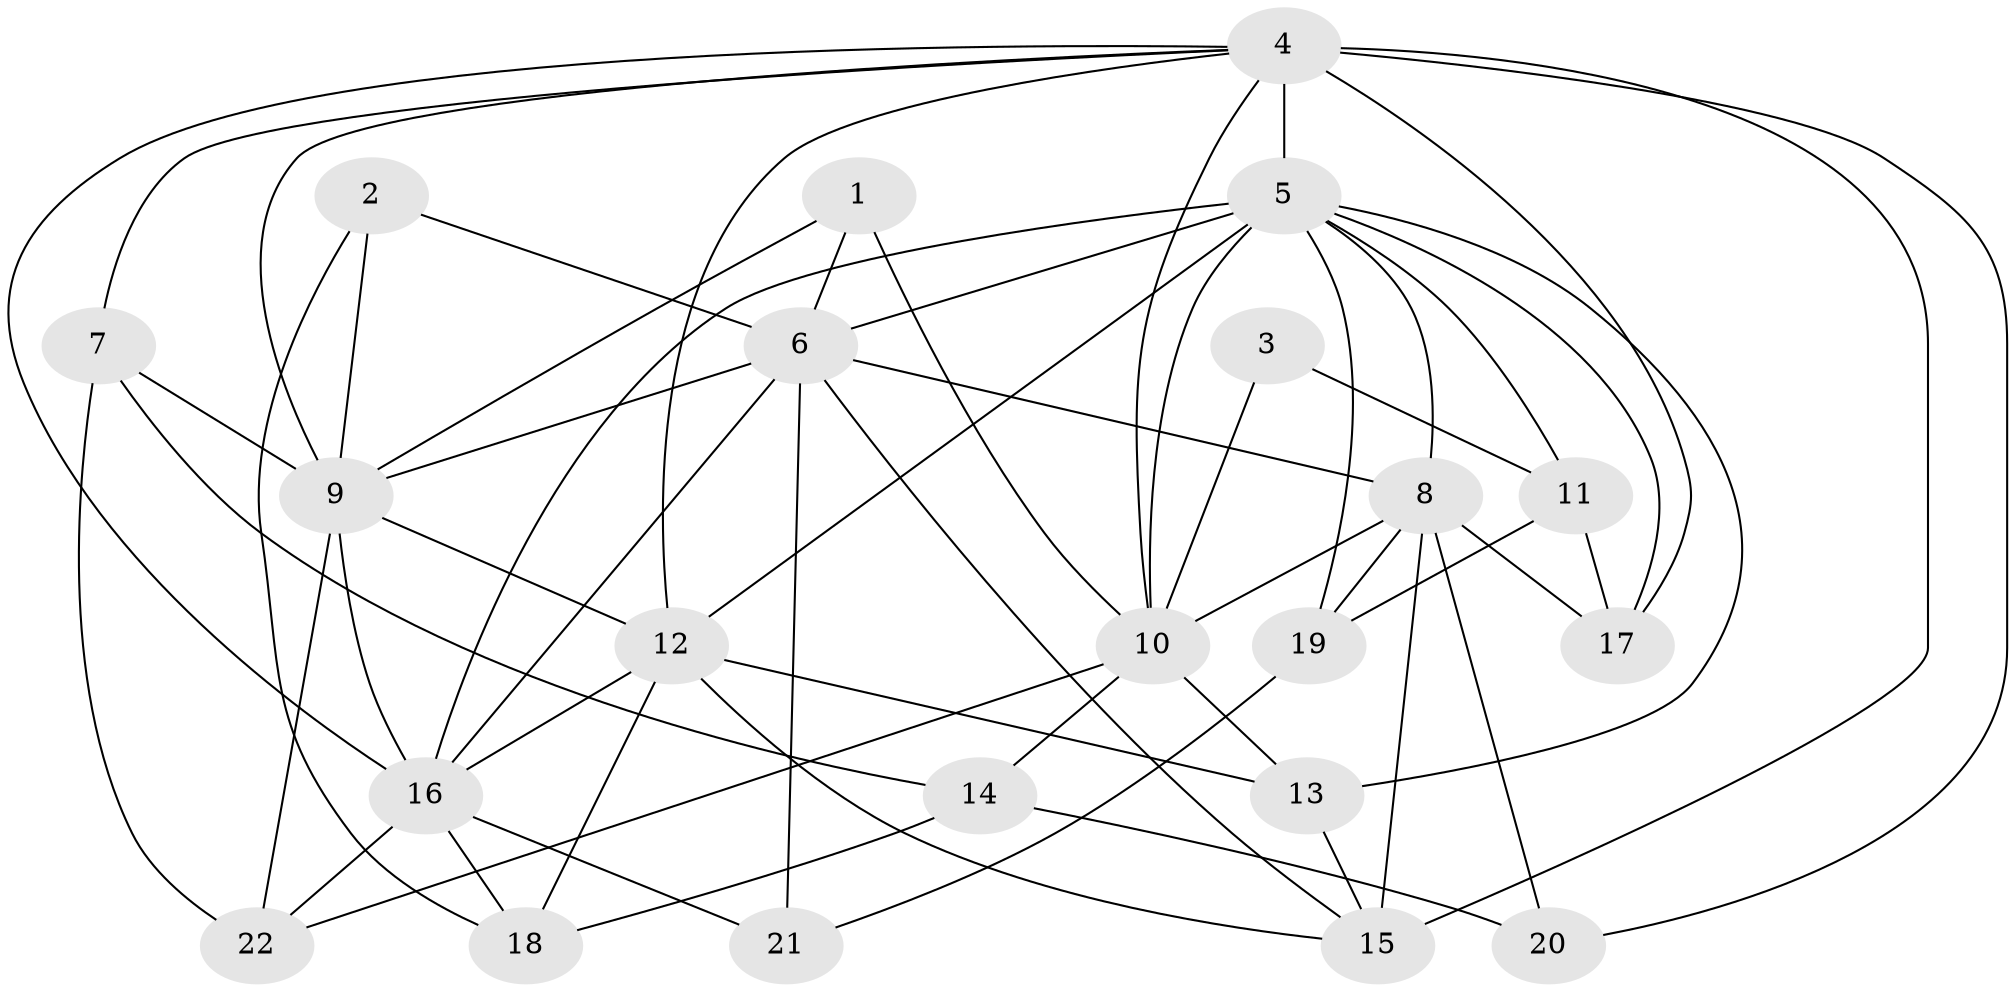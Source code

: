 // original degree distribution, {4: 1.0}
// Generated by graph-tools (version 1.1) at 2025/54/03/04/25 22:54:03]
// undirected, 22 vertices, 58 edges
graph export_dot {
  node [color=gray90,style=filled];
  1;
  2;
  3;
  4;
  5;
  6;
  7;
  8;
  9;
  10;
  11;
  12;
  13;
  14;
  15;
  16;
  17;
  18;
  19;
  20;
  21;
  22;
  1 -- 6 [weight=1.0];
  1 -- 9 [weight=1.0];
  1 -- 10 [weight=2.0];
  2 -- 6 [weight=1.0];
  2 -- 9 [weight=2.0];
  2 -- 18 [weight=1.0];
  3 -- 10 [weight=3.0];
  3 -- 11 [weight=1.0];
  4 -- 5 [weight=2.0];
  4 -- 7 [weight=1.0];
  4 -- 9 [weight=1.0];
  4 -- 10 [weight=1.0];
  4 -- 12 [weight=1.0];
  4 -- 15 [weight=2.0];
  4 -- 16 [weight=1.0];
  4 -- 17 [weight=1.0];
  4 -- 20 [weight=2.0];
  5 -- 6 [weight=1.0];
  5 -- 8 [weight=1.0];
  5 -- 10 [weight=2.0];
  5 -- 11 [weight=1.0];
  5 -- 12 [weight=1.0];
  5 -- 13 [weight=1.0];
  5 -- 16 [weight=1.0];
  5 -- 17 [weight=1.0];
  5 -- 19 [weight=1.0];
  6 -- 8 [weight=1.0];
  6 -- 9 [weight=1.0];
  6 -- 15 [weight=2.0];
  6 -- 16 [weight=1.0];
  6 -- 21 [weight=2.0];
  7 -- 9 [weight=1.0];
  7 -- 14 [weight=1.0];
  7 -- 22 [weight=1.0];
  8 -- 10 [weight=1.0];
  8 -- 15 [weight=2.0];
  8 -- 17 [weight=3.0];
  8 -- 19 [weight=1.0];
  8 -- 20 [weight=1.0];
  9 -- 12 [weight=2.0];
  9 -- 16 [weight=1.0];
  9 -- 22 [weight=1.0];
  10 -- 13 [weight=1.0];
  10 -- 14 [weight=1.0];
  10 -- 22 [weight=1.0];
  11 -- 17 [weight=1.0];
  11 -- 19 [weight=1.0];
  12 -- 13 [weight=1.0];
  12 -- 15 [weight=1.0];
  12 -- 16 [weight=1.0];
  12 -- 18 [weight=1.0];
  13 -- 15 [weight=1.0];
  14 -- 18 [weight=1.0];
  14 -- 20 [weight=1.0];
  16 -- 18 [weight=1.0];
  16 -- 21 [weight=1.0];
  16 -- 22 [weight=1.0];
  19 -- 21 [weight=1.0];
}
